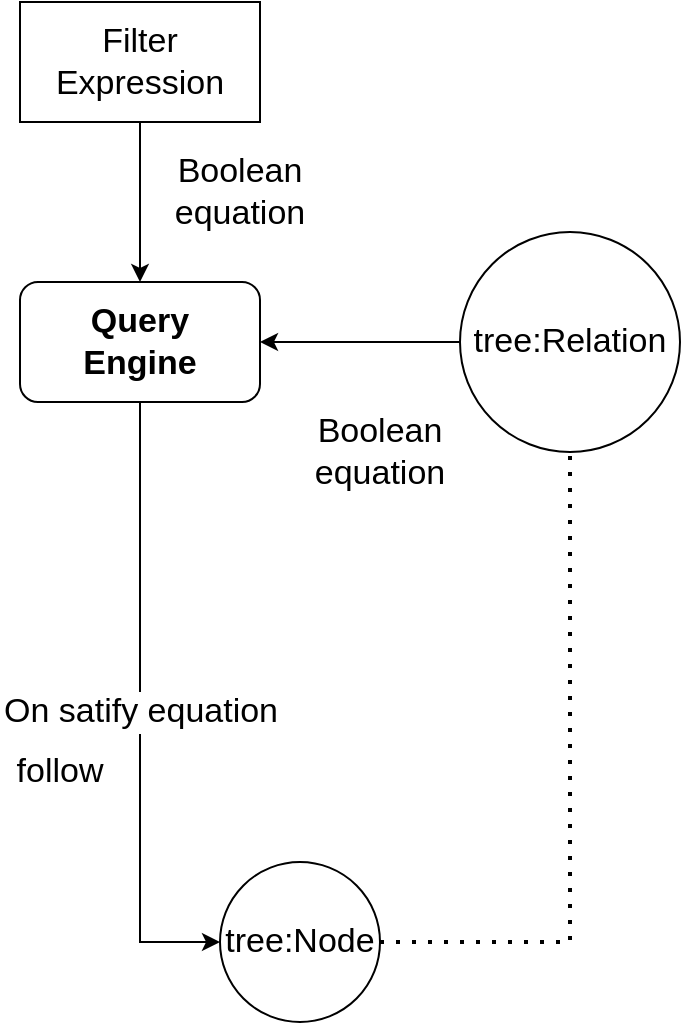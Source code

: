 <mxfile version="20.8.10" type="device"><diagram name="Page-1" id="EdKfRmWxDbKgqla7eJ09"><mxGraphModel dx="1434" dy="878" grid="1" gridSize="10" guides="1" tooltips="1" connect="1" arrows="1" fold="1" page="1" pageScale="1" pageWidth="850" pageHeight="1100" math="0" shadow="0"><root><mxCell id="0"/><mxCell id="1" parent="0"/><mxCell id="hg2PSTEn8fw7G2YRDJtK-2" value="&lt;b style=&quot;font-size: 17px;&quot;&gt;Query&lt;br&gt;Engine&lt;/b&gt;" style="rounded=1;whiteSpace=wrap;html=1;" vertex="1" parent="1"><mxGeometry x="180" y="440" width="120" height="60" as="geometry"/></mxCell><mxCell id="hg2PSTEn8fw7G2YRDJtK-9" style="edgeStyle=orthogonalEdgeStyle;rounded=0;orthogonalLoop=1;jettySize=auto;html=1;entryX=0.5;entryY=0;entryDx=0;entryDy=0;fontSize=17;" edge="1" parent="1" source="hg2PSTEn8fw7G2YRDJtK-5" target="hg2PSTEn8fw7G2YRDJtK-2"><mxGeometry relative="1" as="geometry"/></mxCell><mxCell id="hg2PSTEn8fw7G2YRDJtK-5" value="Filter Expression" style="rounded=0;whiteSpace=wrap;html=1;fontSize=17;" vertex="1" parent="1"><mxGeometry x="180" y="300" width="120" height="60" as="geometry"/></mxCell><mxCell id="hg2PSTEn8fw7G2YRDJtK-8" style="edgeStyle=orthogonalEdgeStyle;rounded=0;orthogonalLoop=1;jettySize=auto;html=1;entryX=1;entryY=0.5;entryDx=0;entryDy=0;fontSize=17;" edge="1" parent="1" source="hg2PSTEn8fw7G2YRDJtK-7" target="hg2PSTEn8fw7G2YRDJtK-2"><mxGeometry relative="1" as="geometry"/></mxCell><mxCell id="hg2PSTEn8fw7G2YRDJtK-7" value="tree:Relation" style="ellipse;whiteSpace=wrap;html=1;aspect=fixed;fontSize=17;" vertex="1" parent="1"><mxGeometry x="400" y="415" width="110" height="110" as="geometry"/></mxCell><mxCell id="hg2PSTEn8fw7G2YRDJtK-10" value="Boolean equation" style="text;html=1;strokeColor=none;fillColor=none;align=center;verticalAlign=middle;whiteSpace=wrap;rounded=0;fontSize=17;" vertex="1" parent="1"><mxGeometry x="260" y="380" width="60" height="30" as="geometry"/></mxCell><mxCell id="hg2PSTEn8fw7G2YRDJtK-12" value="Boolean equation" style="text;html=1;strokeColor=none;fillColor=none;align=center;verticalAlign=middle;whiteSpace=wrap;rounded=0;fontSize=17;" vertex="1" parent="1"><mxGeometry x="330" y="510" width="60" height="30" as="geometry"/></mxCell><mxCell id="hg2PSTEn8fw7G2YRDJtK-14" value="tree:Node" style="ellipse;whiteSpace=wrap;html=1;aspect=fixed;fontSize=17;" vertex="1" parent="1"><mxGeometry x="280" y="730" width="80" height="80" as="geometry"/></mxCell><mxCell id="hg2PSTEn8fw7G2YRDJtK-15" value="" style="endArrow=none;dashed=1;html=1;dashPattern=1 3;strokeWidth=2;rounded=0;fontSize=17;exitX=1;exitY=0.5;exitDx=0;exitDy=0;entryX=0.5;entryY=1;entryDx=0;entryDy=0;" edge="1" parent="1" source="hg2PSTEn8fw7G2YRDJtK-14" target="hg2PSTEn8fw7G2YRDJtK-7"><mxGeometry width="50" height="50" relative="1" as="geometry"><mxPoint x="560" y="440" as="sourcePoint"/><mxPoint x="610" y="390" as="targetPoint"/><Array as="points"><mxPoint x="455" y="770"/></Array></mxGeometry></mxCell><mxCell id="hg2PSTEn8fw7G2YRDJtK-17" value="" style="endArrow=classic;html=1;rounded=0;fontSize=17;exitX=0.5;exitY=1;exitDx=0;exitDy=0;entryX=0;entryY=0.5;entryDx=0;entryDy=0;" edge="1" parent="1" source="hg2PSTEn8fw7G2YRDJtK-2" target="hg2PSTEn8fw7G2YRDJtK-14"><mxGeometry relative="1" as="geometry"><mxPoint x="50" y="570" as="sourcePoint"/><mxPoint x="150" y="570" as="targetPoint"/><Array as="points"><mxPoint x="240" y="770"/></Array></mxGeometry></mxCell><mxCell id="hg2PSTEn8fw7G2YRDJtK-18" value="On satify equation" style="edgeLabel;resizable=0;html=1;align=center;verticalAlign=middle;fontSize=17;" connectable="0" vertex="1" parent="hg2PSTEn8fw7G2YRDJtK-17"><mxGeometry relative="1" as="geometry"/></mxCell><mxCell id="hg2PSTEn8fw7G2YRDJtK-19" value="follow" style="text;html=1;strokeColor=none;fillColor=none;align=center;verticalAlign=middle;whiteSpace=wrap;rounded=0;fontSize=17;" vertex="1" parent="1"><mxGeometry x="170" y="670" width="60" height="30" as="geometry"/></mxCell></root></mxGraphModel></diagram></mxfile>